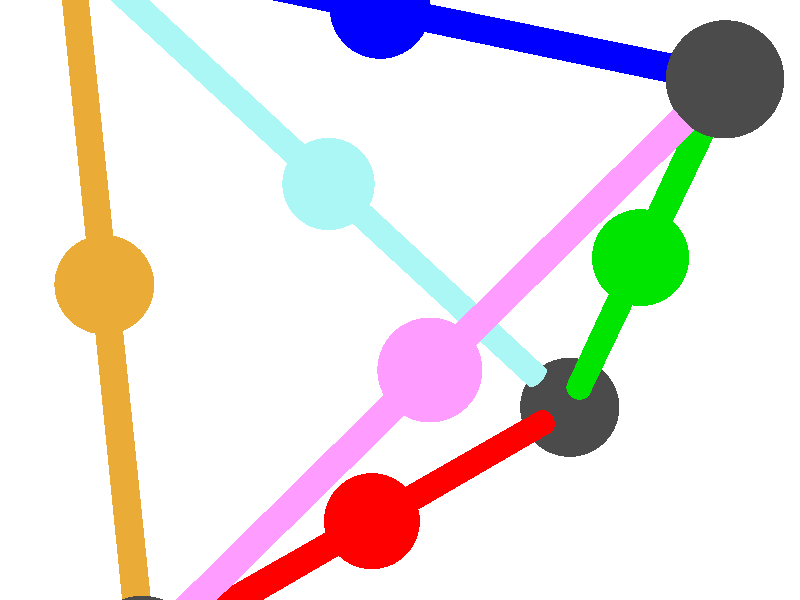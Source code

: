 #version 3.6;
global_settings { assumed_gamma 1.0 }
#default{ finish{ ambient 0.1 diffuse 0.9 conserve_energy}}

#include "colors.inc"


// povray small_tetrahedron.pov +W2835 +H3000 +ua +fn
// https://commons.wikimedia.org/wiki/File:Tetrahedron_with_colored_edges,_labeled.png


////////////////////// camera and light

#declare Camera_Position = <-7.5, 15, -40> * 0.33;
camera{
    location Camera_Position
    right    x*image_width/image_height
    angle    11.7
    look_at  <.09, -.12, 0>
}


light_source{ <-400, 500, -300>*.3 color White shadowless}

light_source{ Camera_Position  color rgb<0.9,0.9,1>*0.1 shadowless}
sky_sphere{ pigment{ White } }


// variables

#declare VertexRadius = .18;
#declare EdgeRadius = .05;


#declare Points = array[4]{ <-1,-1,-1>, <-1,1,1>, <1,-1,1>, <1,1,-1> }


union{

    union{
        #for( Index, 0, 3 )
            sphere{ Points[Index], .2 }
        #end
        pigment{color rgb .07}
    }

    cylinder{ Points[0], Points[1], EdgeRadius   pigment{color srgb<234,171,55>/255} }   // orange
    cylinder{ Points[2], Points[3], EdgeRadius   pigment{color srgb<0,229,0>/255} }      // green
    cylinder{ Points[1], Points[3], EdgeRadius   pigment{color srgb<0,0,255>/255} }   // blue
    cylinder{ Points[0], Points[2], EdgeRadius   pigment{color srgb<255,0,0>/255} }   // red
    cylinder{ Points[0], Points[3], EdgeRadius   pigment{color srgb<255,156,255>/255} }   // light red
    cylinder{ Points[1], Points[2], EdgeRadius   pigment{color srgb<170,247,245>/255} }   // light blue

    sphere{ <-1,0,0>, VertexRadius   pigment{color srgb<234,171,55>/255} }   // orange
    sphere{ <1,0,0>,  VertexRadius   pigment{color srgb<0,229,0>/255} }      // green
    sphere{ <0,1,0>,  VertexRadius   pigment{color srgb<0,0,255>/255} }   // blue
    sphere{ <0,-1,0>, VertexRadius   pigment{color srgb<255,0,0>/255} }   // red
    sphere{ <0,0,-1>, VertexRadius   pigment{color srgb<255,156,255>/255} }   // light red
    sphere{ <0,0,1>,  VertexRadius   pigment{color srgb<170,247,245>/255} }   // light blue

    rotate -1 * z

}
